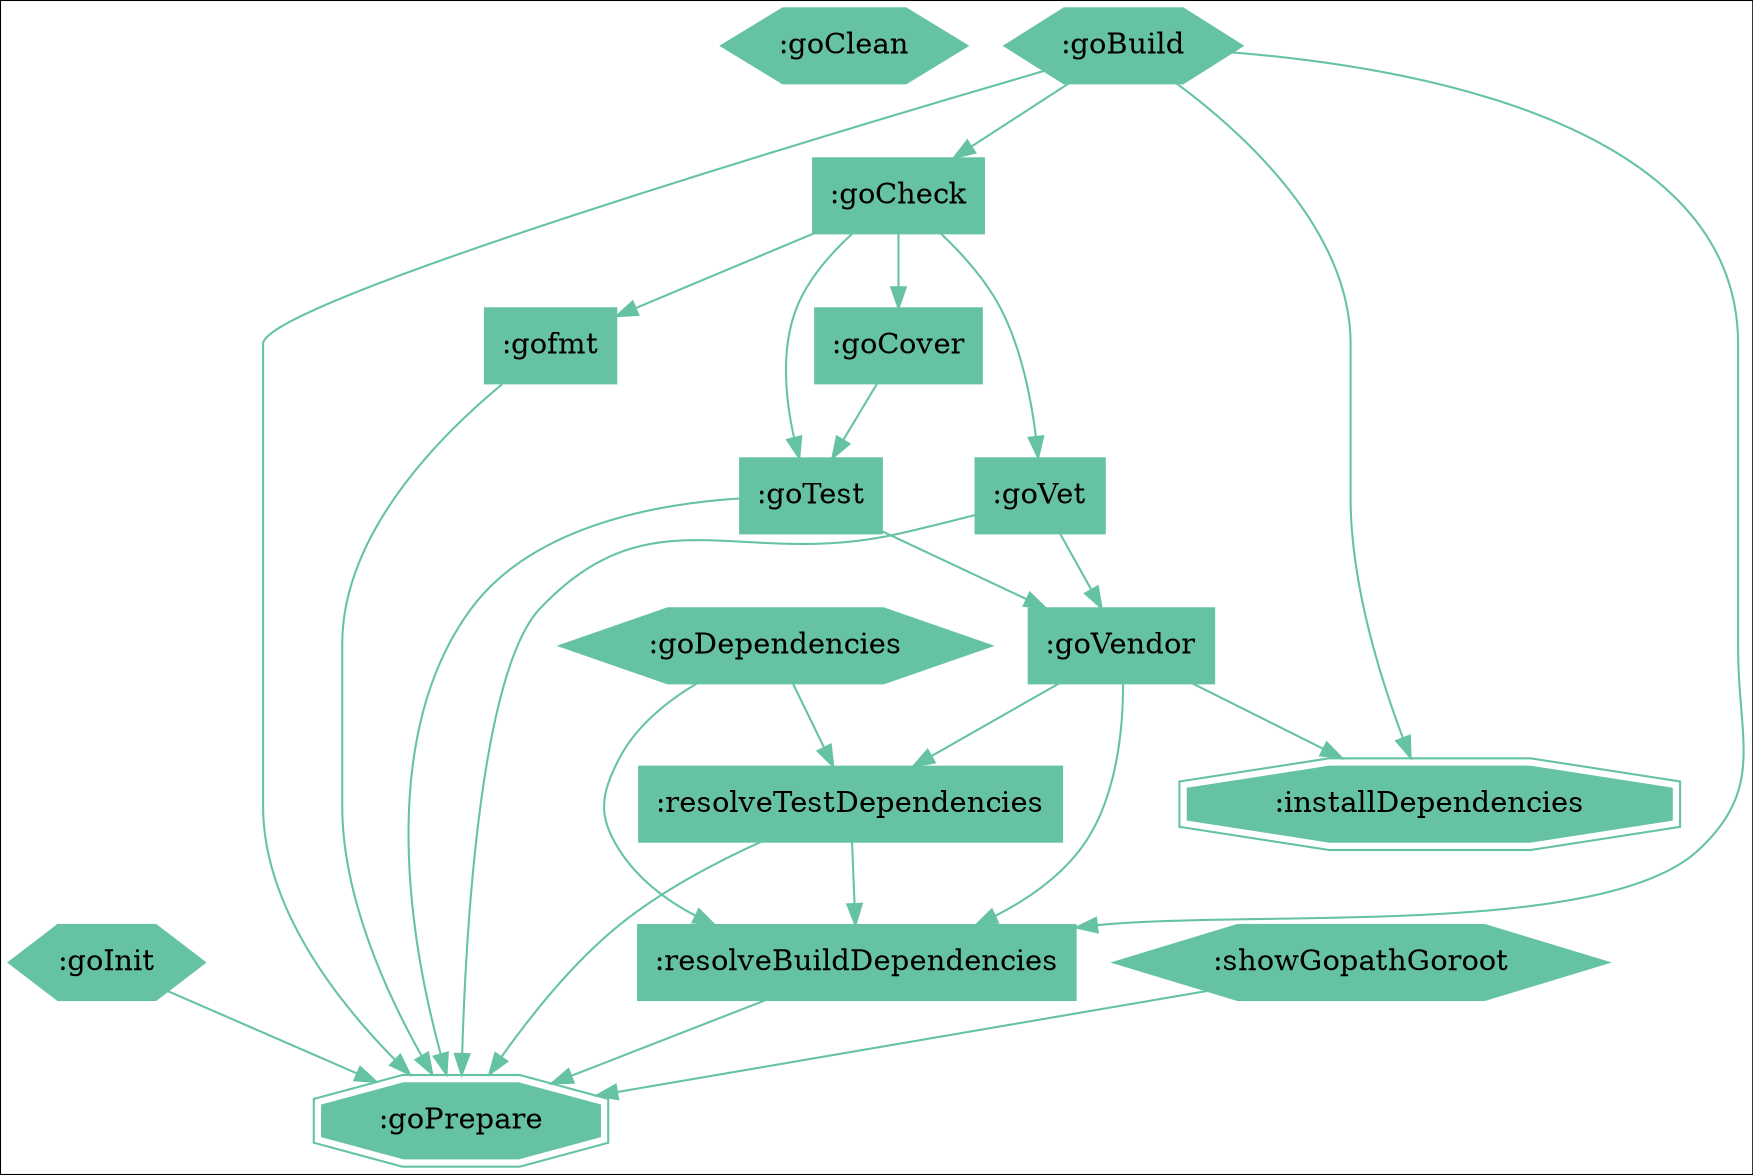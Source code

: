digraph compile { 
colorscheme=spectral11;
":goClean" [shape="hexagon",colorscheme="spectral11",style=filled,color=9];
":goInit" -> ":goPrepare" [colorscheme="spectral11",color=9];
":goInit" [shape="hexagon",colorscheme="spectral11",style=filled,color=9];
":goPrepare" [shape="doubleoctagon",colorscheme="spectral11",style=filled,color=9];
":goCheck" -> ":goCover" [colorscheme="spectral11",color=9];
":goCheck" -> ":goTest" [colorscheme="spectral11",color=9];
":goCheck" -> ":goVet" [colorscheme="spectral11",color=9];
":goCheck" -> ":gofmt" [colorscheme="spectral11",color=9];
":goCheck" [shape="box",colorscheme="spectral11",style=filled,color=9];
":goCover" -> ":goTest" [colorscheme="spectral11",color=9];
":goCover" [shape="box",colorscheme="spectral11",style=filled,color=9];
":goTest" -> ":goPrepare" [colorscheme="spectral11",color=9];
":goTest" -> ":goVendor" [colorscheme="spectral11",color=9];
":goTest" [shape="box",colorscheme="spectral11",style=filled,color=9];
":goVet" -> ":goPrepare" [colorscheme="spectral11",color=9];
":goVet" -> ":goVendor" [colorscheme="spectral11",color=9];
":goVet" [shape="box",colorscheme="spectral11",style=filled,color=9];
":gofmt" -> ":goPrepare" [colorscheme="spectral11",color=9];
":gofmt" [shape="box",colorscheme="spectral11",style=filled,color=9];
":goTest" [shape="box",colorscheme="spectral11",style=filled,color=9];
":goPrepare" [shape="doubleoctagon",colorscheme="spectral11",style=filled,color=9];
":goVendor" -> ":installDependencies" [colorscheme="spectral11",color=9];
":goVendor" -> ":resolveBuildDependencies" [colorscheme="spectral11",color=9];
":goVendor" -> ":resolveTestDependencies" [colorscheme="spectral11",color=9];
":goVendor" [shape="box",colorscheme="spectral11",style=filled,color=9];
":goPrepare" [shape="doubleoctagon",colorscheme="spectral11",style=filled,color=9];
":goVendor" [shape="box",colorscheme="spectral11",style=filled,color=9];
":goPrepare" [shape="doubleoctagon",colorscheme="spectral11",style=filled,color=9];
":goPrepare" [shape="doubleoctagon",colorscheme="spectral11",style=filled,color=9];
":goVendor" [shape="box",colorscheme="spectral11",style=filled,color=9];
":installDependencies" [shape="doubleoctagon",colorscheme="spectral11",style=filled,color=9];
":resolveBuildDependencies" -> ":goPrepare" [colorscheme="spectral11",color=9];
":resolveBuildDependencies" [shape="box",colorscheme="spectral11",style=filled,color=9];
":resolveTestDependencies" -> ":goPrepare" [colorscheme="spectral11",color=9];
":resolveTestDependencies" -> ":resolveBuildDependencies" [colorscheme="spectral11",color=9];
":resolveTestDependencies" [shape="box",colorscheme="spectral11",style=filled,color=9];
":installDependencies" [shape="doubleoctagon",colorscheme="spectral11",style=filled,color=9];
":resolveBuildDependencies" [shape="box",colorscheme="spectral11",style=filled,color=9];
":resolveTestDependencies" [shape="box",colorscheme="spectral11",style=filled,color=9];
":installDependencies" [shape="doubleoctagon",colorscheme="spectral11",style=filled,color=9];
":resolveBuildDependencies" [shape="box",colorscheme="spectral11",style=filled,color=9];
":resolveTestDependencies" [shape="box",colorscheme="spectral11",style=filled,color=9];
":goPrepare" [shape="doubleoctagon",colorscheme="spectral11",style=filled,color=9];
":goPrepare" [shape="doubleoctagon",colorscheme="spectral11",style=filled,color=9];
":resolveBuildDependencies" [shape="box",colorscheme="spectral11",style=filled,color=9];
":goPrepare" [shape="doubleoctagon",colorscheme="spectral11",style=filled,color=9];
":goPrepare" [shape="doubleoctagon",colorscheme="spectral11",style=filled,color=9];
":resolveBuildDependencies" [shape="box",colorscheme="spectral11",style=filled,color=9];
":goPrepare" [shape="doubleoctagon",colorscheme="spectral11",style=filled,color=9];
":goPrepare" [shape="doubleoctagon",colorscheme="spectral11",style=filled,color=9];
":resolveBuildDependencies" [shape="box",colorscheme="spectral11",style=filled,color=9];
":goPrepare" [shape="doubleoctagon",colorscheme="spectral11",style=filled,color=9];
":goPrepare" [shape="doubleoctagon",colorscheme="spectral11",style=filled,color=9];
":goPrepare" [shape="doubleoctagon",colorscheme="spectral11",style=filled,color=9];
":goBuild" -> ":goCheck" [colorscheme="spectral11",color=9];
":goBuild" -> ":goPrepare" [colorscheme="spectral11",color=9];
":goBuild" -> ":installDependencies" [colorscheme="spectral11",color=9];
":goBuild" -> ":resolveBuildDependencies" [colorscheme="spectral11",color=9];
":goBuild" [shape="hexagon",colorscheme="spectral11",style=filled,color=9];
":goCheck" [shape="box",colorscheme="spectral11",style=filled,color=9];
":goPrepare" [shape="doubleoctagon",colorscheme="spectral11",style=filled,color=9];
":installDependencies" [shape="doubleoctagon",colorscheme="spectral11",style=filled,color=9];
":resolveBuildDependencies" [shape="box",colorscheme="spectral11",style=filled,color=9];
":goCover" [shape="box",colorscheme="spectral11",style=filled,color=9];
":goTest" [shape="box",colorscheme="spectral11",style=filled,color=9];
":goVet" [shape="box",colorscheme="spectral11",style=filled,color=9];
":gofmt" [shape="box",colorscheme="spectral11",style=filled,color=9];
":goPrepare" [shape="doubleoctagon",colorscheme="spectral11",style=filled,color=9];
":goTest" [shape="box",colorscheme="spectral11",style=filled,color=9];
":goPrepare" [shape="doubleoctagon",colorscheme="spectral11",style=filled,color=9];
":goVendor" [shape="box",colorscheme="spectral11",style=filled,color=9];
":goPrepare" [shape="doubleoctagon",colorscheme="spectral11",style=filled,color=9];
":goVendor" [shape="box",colorscheme="spectral11",style=filled,color=9];
":goPrepare" [shape="doubleoctagon",colorscheme="spectral11",style=filled,color=9];
":goPrepare" [shape="doubleoctagon",colorscheme="spectral11",style=filled,color=9];
":goVendor" [shape="box",colorscheme="spectral11",style=filled,color=9];
":installDependencies" [shape="doubleoctagon",colorscheme="spectral11",style=filled,color=9];
":resolveBuildDependencies" [shape="box",colorscheme="spectral11",style=filled,color=9];
":resolveTestDependencies" [shape="box",colorscheme="spectral11",style=filled,color=9];
":installDependencies" [shape="doubleoctagon",colorscheme="spectral11",style=filled,color=9];
":resolveBuildDependencies" [shape="box",colorscheme="spectral11",style=filled,color=9];
":resolveTestDependencies" [shape="box",colorscheme="spectral11",style=filled,color=9];
":installDependencies" [shape="doubleoctagon",colorscheme="spectral11",style=filled,color=9];
":resolveBuildDependencies" [shape="box",colorscheme="spectral11",style=filled,color=9];
":resolveTestDependencies" [shape="box",colorscheme="spectral11",style=filled,color=9];
":goPrepare" [shape="doubleoctagon",colorscheme="spectral11",style=filled,color=9];
":goPrepare" [shape="doubleoctagon",colorscheme="spectral11",style=filled,color=9];
":resolveBuildDependencies" [shape="box",colorscheme="spectral11",style=filled,color=9];
":goPrepare" [shape="doubleoctagon",colorscheme="spectral11",style=filled,color=9];
":goPrepare" [shape="doubleoctagon",colorscheme="spectral11",style=filled,color=9];
":resolveBuildDependencies" [shape="box",colorscheme="spectral11",style=filled,color=9];
":goPrepare" [shape="doubleoctagon",colorscheme="spectral11",style=filled,color=9];
":goPrepare" [shape="doubleoctagon",colorscheme="spectral11",style=filled,color=9];
":resolveBuildDependencies" [shape="box",colorscheme="spectral11",style=filled,color=9];
":goPrepare" [shape="doubleoctagon",colorscheme="spectral11",style=filled,color=9];
":goPrepare" [shape="doubleoctagon",colorscheme="spectral11",style=filled,color=9];
":goPrepare" [shape="doubleoctagon",colorscheme="spectral11",style=filled,color=9];
":goVendor" [shape="box",colorscheme="spectral11",style=filled,color=9];
":installDependencies" [shape="doubleoctagon",colorscheme="spectral11",style=filled,color=9];
":resolveBuildDependencies" [shape="box",colorscheme="spectral11",style=filled,color=9];
":resolveTestDependencies" [shape="box",colorscheme="spectral11",style=filled,color=9];
":goPrepare" [shape="doubleoctagon",colorscheme="spectral11",style=filled,color=9];
":goPrepare" [shape="doubleoctagon",colorscheme="spectral11",style=filled,color=9];
":resolveBuildDependencies" [shape="box",colorscheme="spectral11",style=filled,color=9];
":goPrepare" [shape="doubleoctagon",colorscheme="spectral11",style=filled,color=9];
":goVendor" [shape="box",colorscheme="spectral11",style=filled,color=9];
":installDependencies" [shape="doubleoctagon",colorscheme="spectral11",style=filled,color=9];
":resolveBuildDependencies" [shape="box",colorscheme="spectral11",style=filled,color=9];
":resolveTestDependencies" [shape="box",colorscheme="spectral11",style=filled,color=9];
":goPrepare" [shape="doubleoctagon",colorscheme="spectral11",style=filled,color=9];
":goPrepare" [shape="doubleoctagon",colorscheme="spectral11",style=filled,color=9];
":resolveBuildDependencies" [shape="box",colorscheme="spectral11",style=filled,color=9];
":goPrepare" [shape="doubleoctagon",colorscheme="spectral11",style=filled,color=9];
":goVendor" [shape="box",colorscheme="spectral11",style=filled,color=9];
":installDependencies" [shape="doubleoctagon",colorscheme="spectral11",style=filled,color=9];
":resolveBuildDependencies" [shape="box",colorscheme="spectral11",style=filled,color=9];
":resolveTestDependencies" [shape="box",colorscheme="spectral11",style=filled,color=9];
":goPrepare" [shape="doubleoctagon",colorscheme="spectral11",style=filled,color=9];
":goPrepare" [shape="doubleoctagon",colorscheme="spectral11",style=filled,color=9];
":resolveBuildDependencies" [shape="box",colorscheme="spectral11",style=filled,color=9];
":goPrepare" [shape="doubleoctagon",colorscheme="spectral11",style=filled,color=9];
":showGopathGoroot" -> ":goPrepare" [colorscheme="spectral11",color=9];
":showGopathGoroot" [shape="hexagon",colorscheme="spectral11",style=filled,color=9];
":goVendor" [shape="box",colorscheme="spectral11",style=filled,color=9];
":installDependencies" [shape="doubleoctagon",colorscheme="spectral11",style=filled,color=9];
":resolveBuildDependencies" [shape="box",colorscheme="spectral11",style=filled,color=9];
":resolveTestDependencies" [shape="box",colorscheme="spectral11",style=filled,color=9];
":goPrepare" [shape="doubleoctagon",colorscheme="spectral11",style=filled,color=9];
":goPrepare" [shape="doubleoctagon",colorscheme="spectral11",style=filled,color=9];
":resolveBuildDependencies" [shape="box",colorscheme="spectral11",style=filled,color=9];
":goPrepare" [shape="doubleoctagon",colorscheme="spectral11",style=filled,color=9];
":goDependencies" -> ":resolveBuildDependencies" [colorscheme="spectral11",color=9];
":goDependencies" -> ":resolveTestDependencies" [colorscheme="spectral11",color=9];
":goDependencies" [shape="hexagon",colorscheme="spectral11",style=filled,color=9];
":resolveBuildDependencies" [shape="box",colorscheme="spectral11",style=filled,color=9];
":resolveTestDependencies" [shape="box",colorscheme="spectral11",style=filled,color=9];
":goPrepare" [shape="doubleoctagon",colorscheme="spectral11",style=filled,color=9];
":goPrepare" [shape="doubleoctagon",colorscheme="spectral11",style=filled,color=9];
":resolveBuildDependencies" [shape="box",colorscheme="spectral11",style=filled,color=9];
":goPrepare" [shape="doubleoctagon",colorscheme="spectral11",style=filled,color=9];
}